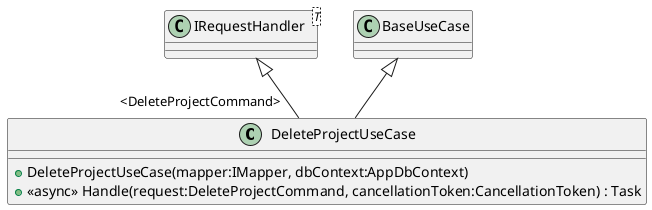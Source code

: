 @startuml
class DeleteProjectUseCase {
    + DeleteProjectUseCase(mapper:IMapper, dbContext:AppDbContext)
    + <<async>> Handle(request:DeleteProjectCommand, cancellationToken:CancellationToken) : Task
}
class "IRequestHandler"<T> {
}
BaseUseCase <|-- DeleteProjectUseCase
"IRequestHandler" <|-- "<DeleteProjectCommand>" DeleteProjectUseCase
@enduml
